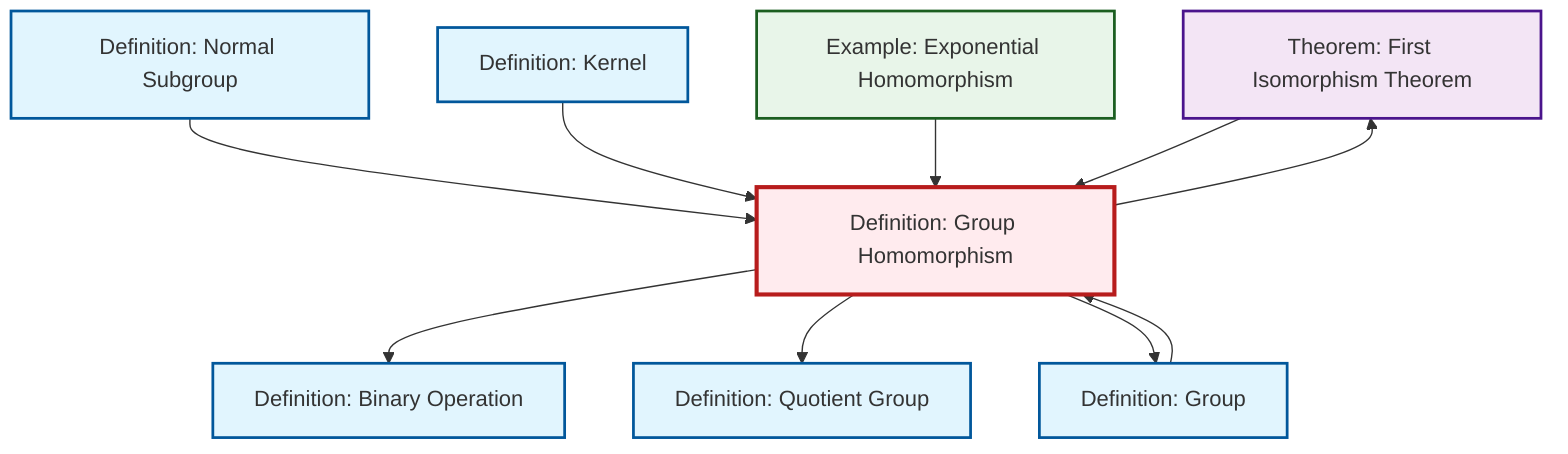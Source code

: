 graph TD
    classDef definition fill:#e1f5fe,stroke:#01579b,stroke-width:2px
    classDef theorem fill:#f3e5f5,stroke:#4a148c,stroke-width:2px
    classDef axiom fill:#fff3e0,stroke:#e65100,stroke-width:2px
    classDef example fill:#e8f5e9,stroke:#1b5e20,stroke-width:2px
    classDef current fill:#ffebee,stroke:#b71c1c,stroke-width:3px
    thm-first-isomorphism["Theorem: First Isomorphism Theorem"]:::theorem
    def-homomorphism["Definition: Group Homomorphism"]:::definition
    def-kernel["Definition: Kernel"]:::definition
    def-group["Definition: Group"]:::definition
    ex-exponential-homomorphism["Example: Exponential Homomorphism"]:::example
    def-binary-operation["Definition: Binary Operation"]:::definition
    def-normal-subgroup["Definition: Normal Subgroup"]:::definition
    def-quotient-group["Definition: Quotient Group"]:::definition
    def-normal-subgroup --> def-homomorphism
    def-homomorphism --> def-binary-operation
    def-kernel --> def-homomorphism
    ex-exponential-homomorphism --> def-homomorphism
    def-homomorphism --> def-quotient-group
    def-homomorphism --> def-group
    thm-first-isomorphism --> def-homomorphism
    def-group --> def-homomorphism
    def-homomorphism --> thm-first-isomorphism
    class def-homomorphism current